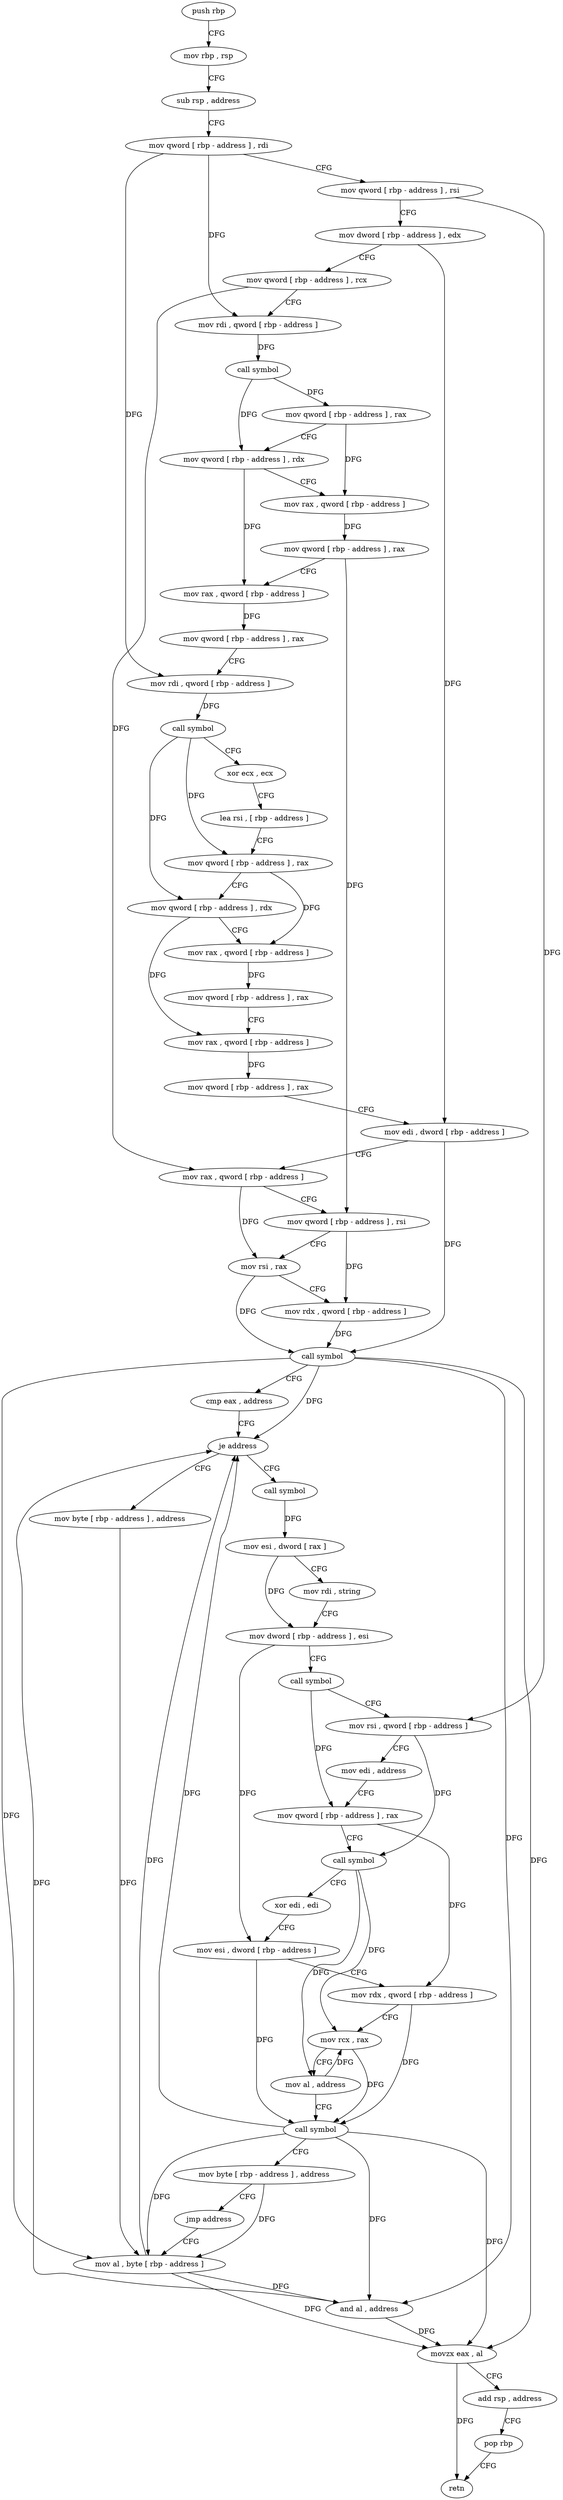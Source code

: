digraph "func" {
"4214160" [label = "push rbp" ]
"4214161" [label = "mov rbp , rsp" ]
"4214164" [label = "sub rsp , address" ]
"4214171" [label = "mov qword [ rbp - address ] , rdi" ]
"4214175" [label = "mov qword [ rbp - address ] , rsi" ]
"4214179" [label = "mov dword [ rbp - address ] , edx" ]
"4214182" [label = "mov qword [ rbp - address ] , rcx" ]
"4214186" [label = "mov rdi , qword [ rbp - address ]" ]
"4214190" [label = "call symbol" ]
"4214195" [label = "mov qword [ rbp - address ] , rax" ]
"4214199" [label = "mov qword [ rbp - address ] , rdx" ]
"4214203" [label = "mov rax , qword [ rbp - address ]" ]
"4214207" [label = "mov qword [ rbp - address ] , rax" ]
"4214211" [label = "mov rax , qword [ rbp - address ]" ]
"4214215" [label = "mov qword [ rbp - address ] , rax" ]
"4214219" [label = "mov rdi , qword [ rbp - address ]" ]
"4214223" [label = "call symbol" ]
"4214228" [label = "xor ecx , ecx" ]
"4214230" [label = "lea rsi , [ rbp - address ]" ]
"4214234" [label = "mov qword [ rbp - address ] , rax" ]
"4214238" [label = "mov qword [ rbp - address ] , rdx" ]
"4214242" [label = "mov rax , qword [ rbp - address ]" ]
"4214246" [label = "mov qword [ rbp - address ] , rax" ]
"4214250" [label = "mov rax , qword [ rbp - address ]" ]
"4214254" [label = "mov qword [ rbp - address ] , rax" ]
"4214258" [label = "mov edi , dword [ rbp - address ]" ]
"4214261" [label = "mov rax , qword [ rbp - address ]" ]
"4214265" [label = "mov qword [ rbp - address ] , rsi" ]
"4214269" [label = "mov rsi , rax" ]
"4214272" [label = "mov rdx , qword [ rbp - address ]" ]
"4214276" [label = "call symbol" ]
"4214281" [label = "cmp eax , address" ]
"4214284" [label = "je address" ]
"4214367" [label = "mov byte [ rbp - address ] , address" ]
"4214290" [label = "call symbol" ]
"4214371" [label = "mov al , byte [ rbp - address ]" ]
"4214295" [label = "mov esi , dword [ rax ]" ]
"4214297" [label = "mov rdi , string" ]
"4214307" [label = "mov dword [ rbp - address ] , esi" ]
"4214310" [label = "call symbol" ]
"4214315" [label = "mov rsi , qword [ rbp - address ]" ]
"4214319" [label = "mov edi , address" ]
"4214324" [label = "mov qword [ rbp - address ] , rax" ]
"4214331" [label = "call symbol" ]
"4214336" [label = "xor edi , edi" ]
"4214338" [label = "mov esi , dword [ rbp - address ]" ]
"4214341" [label = "mov rdx , qword [ rbp - address ]" ]
"4214348" [label = "mov rcx , rax" ]
"4214351" [label = "mov al , address" ]
"4214353" [label = "call symbol" ]
"4214358" [label = "mov byte [ rbp - address ] , address" ]
"4214362" [label = "jmp address" ]
"4214374" [label = "and al , address" ]
"4214376" [label = "movzx eax , al" ]
"4214379" [label = "add rsp , address" ]
"4214386" [label = "pop rbp" ]
"4214387" [label = "retn" ]
"4214160" -> "4214161" [ label = "CFG" ]
"4214161" -> "4214164" [ label = "CFG" ]
"4214164" -> "4214171" [ label = "CFG" ]
"4214171" -> "4214175" [ label = "CFG" ]
"4214171" -> "4214186" [ label = "DFG" ]
"4214171" -> "4214219" [ label = "DFG" ]
"4214175" -> "4214179" [ label = "CFG" ]
"4214175" -> "4214315" [ label = "DFG" ]
"4214179" -> "4214182" [ label = "CFG" ]
"4214179" -> "4214258" [ label = "DFG" ]
"4214182" -> "4214186" [ label = "CFG" ]
"4214182" -> "4214261" [ label = "DFG" ]
"4214186" -> "4214190" [ label = "DFG" ]
"4214190" -> "4214195" [ label = "DFG" ]
"4214190" -> "4214199" [ label = "DFG" ]
"4214195" -> "4214199" [ label = "CFG" ]
"4214195" -> "4214203" [ label = "DFG" ]
"4214199" -> "4214203" [ label = "CFG" ]
"4214199" -> "4214211" [ label = "DFG" ]
"4214203" -> "4214207" [ label = "DFG" ]
"4214207" -> "4214211" [ label = "CFG" ]
"4214207" -> "4214265" [ label = "DFG" ]
"4214211" -> "4214215" [ label = "DFG" ]
"4214215" -> "4214219" [ label = "CFG" ]
"4214219" -> "4214223" [ label = "DFG" ]
"4214223" -> "4214228" [ label = "CFG" ]
"4214223" -> "4214234" [ label = "DFG" ]
"4214223" -> "4214238" [ label = "DFG" ]
"4214228" -> "4214230" [ label = "CFG" ]
"4214230" -> "4214234" [ label = "CFG" ]
"4214234" -> "4214238" [ label = "CFG" ]
"4214234" -> "4214242" [ label = "DFG" ]
"4214238" -> "4214242" [ label = "CFG" ]
"4214238" -> "4214250" [ label = "DFG" ]
"4214242" -> "4214246" [ label = "DFG" ]
"4214246" -> "4214250" [ label = "CFG" ]
"4214250" -> "4214254" [ label = "DFG" ]
"4214254" -> "4214258" [ label = "CFG" ]
"4214258" -> "4214261" [ label = "CFG" ]
"4214258" -> "4214276" [ label = "DFG" ]
"4214261" -> "4214265" [ label = "CFG" ]
"4214261" -> "4214269" [ label = "DFG" ]
"4214265" -> "4214269" [ label = "CFG" ]
"4214265" -> "4214272" [ label = "DFG" ]
"4214269" -> "4214272" [ label = "CFG" ]
"4214269" -> "4214276" [ label = "DFG" ]
"4214272" -> "4214276" [ label = "DFG" ]
"4214276" -> "4214281" [ label = "CFG" ]
"4214276" -> "4214284" [ label = "DFG" ]
"4214276" -> "4214371" [ label = "DFG" ]
"4214276" -> "4214374" [ label = "DFG" ]
"4214276" -> "4214376" [ label = "DFG" ]
"4214281" -> "4214284" [ label = "CFG" ]
"4214284" -> "4214367" [ label = "CFG" ]
"4214284" -> "4214290" [ label = "CFG" ]
"4214367" -> "4214371" [ label = "DFG" ]
"4214290" -> "4214295" [ label = "DFG" ]
"4214371" -> "4214374" [ label = "DFG" ]
"4214371" -> "4214284" [ label = "DFG" ]
"4214371" -> "4214376" [ label = "DFG" ]
"4214295" -> "4214297" [ label = "CFG" ]
"4214295" -> "4214307" [ label = "DFG" ]
"4214297" -> "4214307" [ label = "CFG" ]
"4214307" -> "4214310" [ label = "CFG" ]
"4214307" -> "4214338" [ label = "DFG" ]
"4214310" -> "4214315" [ label = "CFG" ]
"4214310" -> "4214324" [ label = "DFG" ]
"4214315" -> "4214319" [ label = "CFG" ]
"4214315" -> "4214331" [ label = "DFG" ]
"4214319" -> "4214324" [ label = "CFG" ]
"4214324" -> "4214331" [ label = "CFG" ]
"4214324" -> "4214341" [ label = "DFG" ]
"4214331" -> "4214336" [ label = "CFG" ]
"4214331" -> "4214348" [ label = "DFG" ]
"4214331" -> "4214351" [ label = "DFG" ]
"4214336" -> "4214338" [ label = "CFG" ]
"4214338" -> "4214341" [ label = "CFG" ]
"4214338" -> "4214353" [ label = "DFG" ]
"4214341" -> "4214348" [ label = "CFG" ]
"4214341" -> "4214353" [ label = "DFG" ]
"4214348" -> "4214351" [ label = "CFG" ]
"4214348" -> "4214353" [ label = "DFG" ]
"4214351" -> "4214353" [ label = "CFG" ]
"4214351" -> "4214348" [ label = "DFG" ]
"4214353" -> "4214358" [ label = "CFG" ]
"4214353" -> "4214284" [ label = "DFG" ]
"4214353" -> "4214371" [ label = "DFG" ]
"4214353" -> "4214374" [ label = "DFG" ]
"4214353" -> "4214376" [ label = "DFG" ]
"4214358" -> "4214362" [ label = "CFG" ]
"4214358" -> "4214371" [ label = "DFG" ]
"4214362" -> "4214371" [ label = "CFG" ]
"4214374" -> "4214376" [ label = "DFG" ]
"4214374" -> "4214284" [ label = "DFG" ]
"4214376" -> "4214379" [ label = "CFG" ]
"4214376" -> "4214387" [ label = "DFG" ]
"4214379" -> "4214386" [ label = "CFG" ]
"4214386" -> "4214387" [ label = "CFG" ]
}
